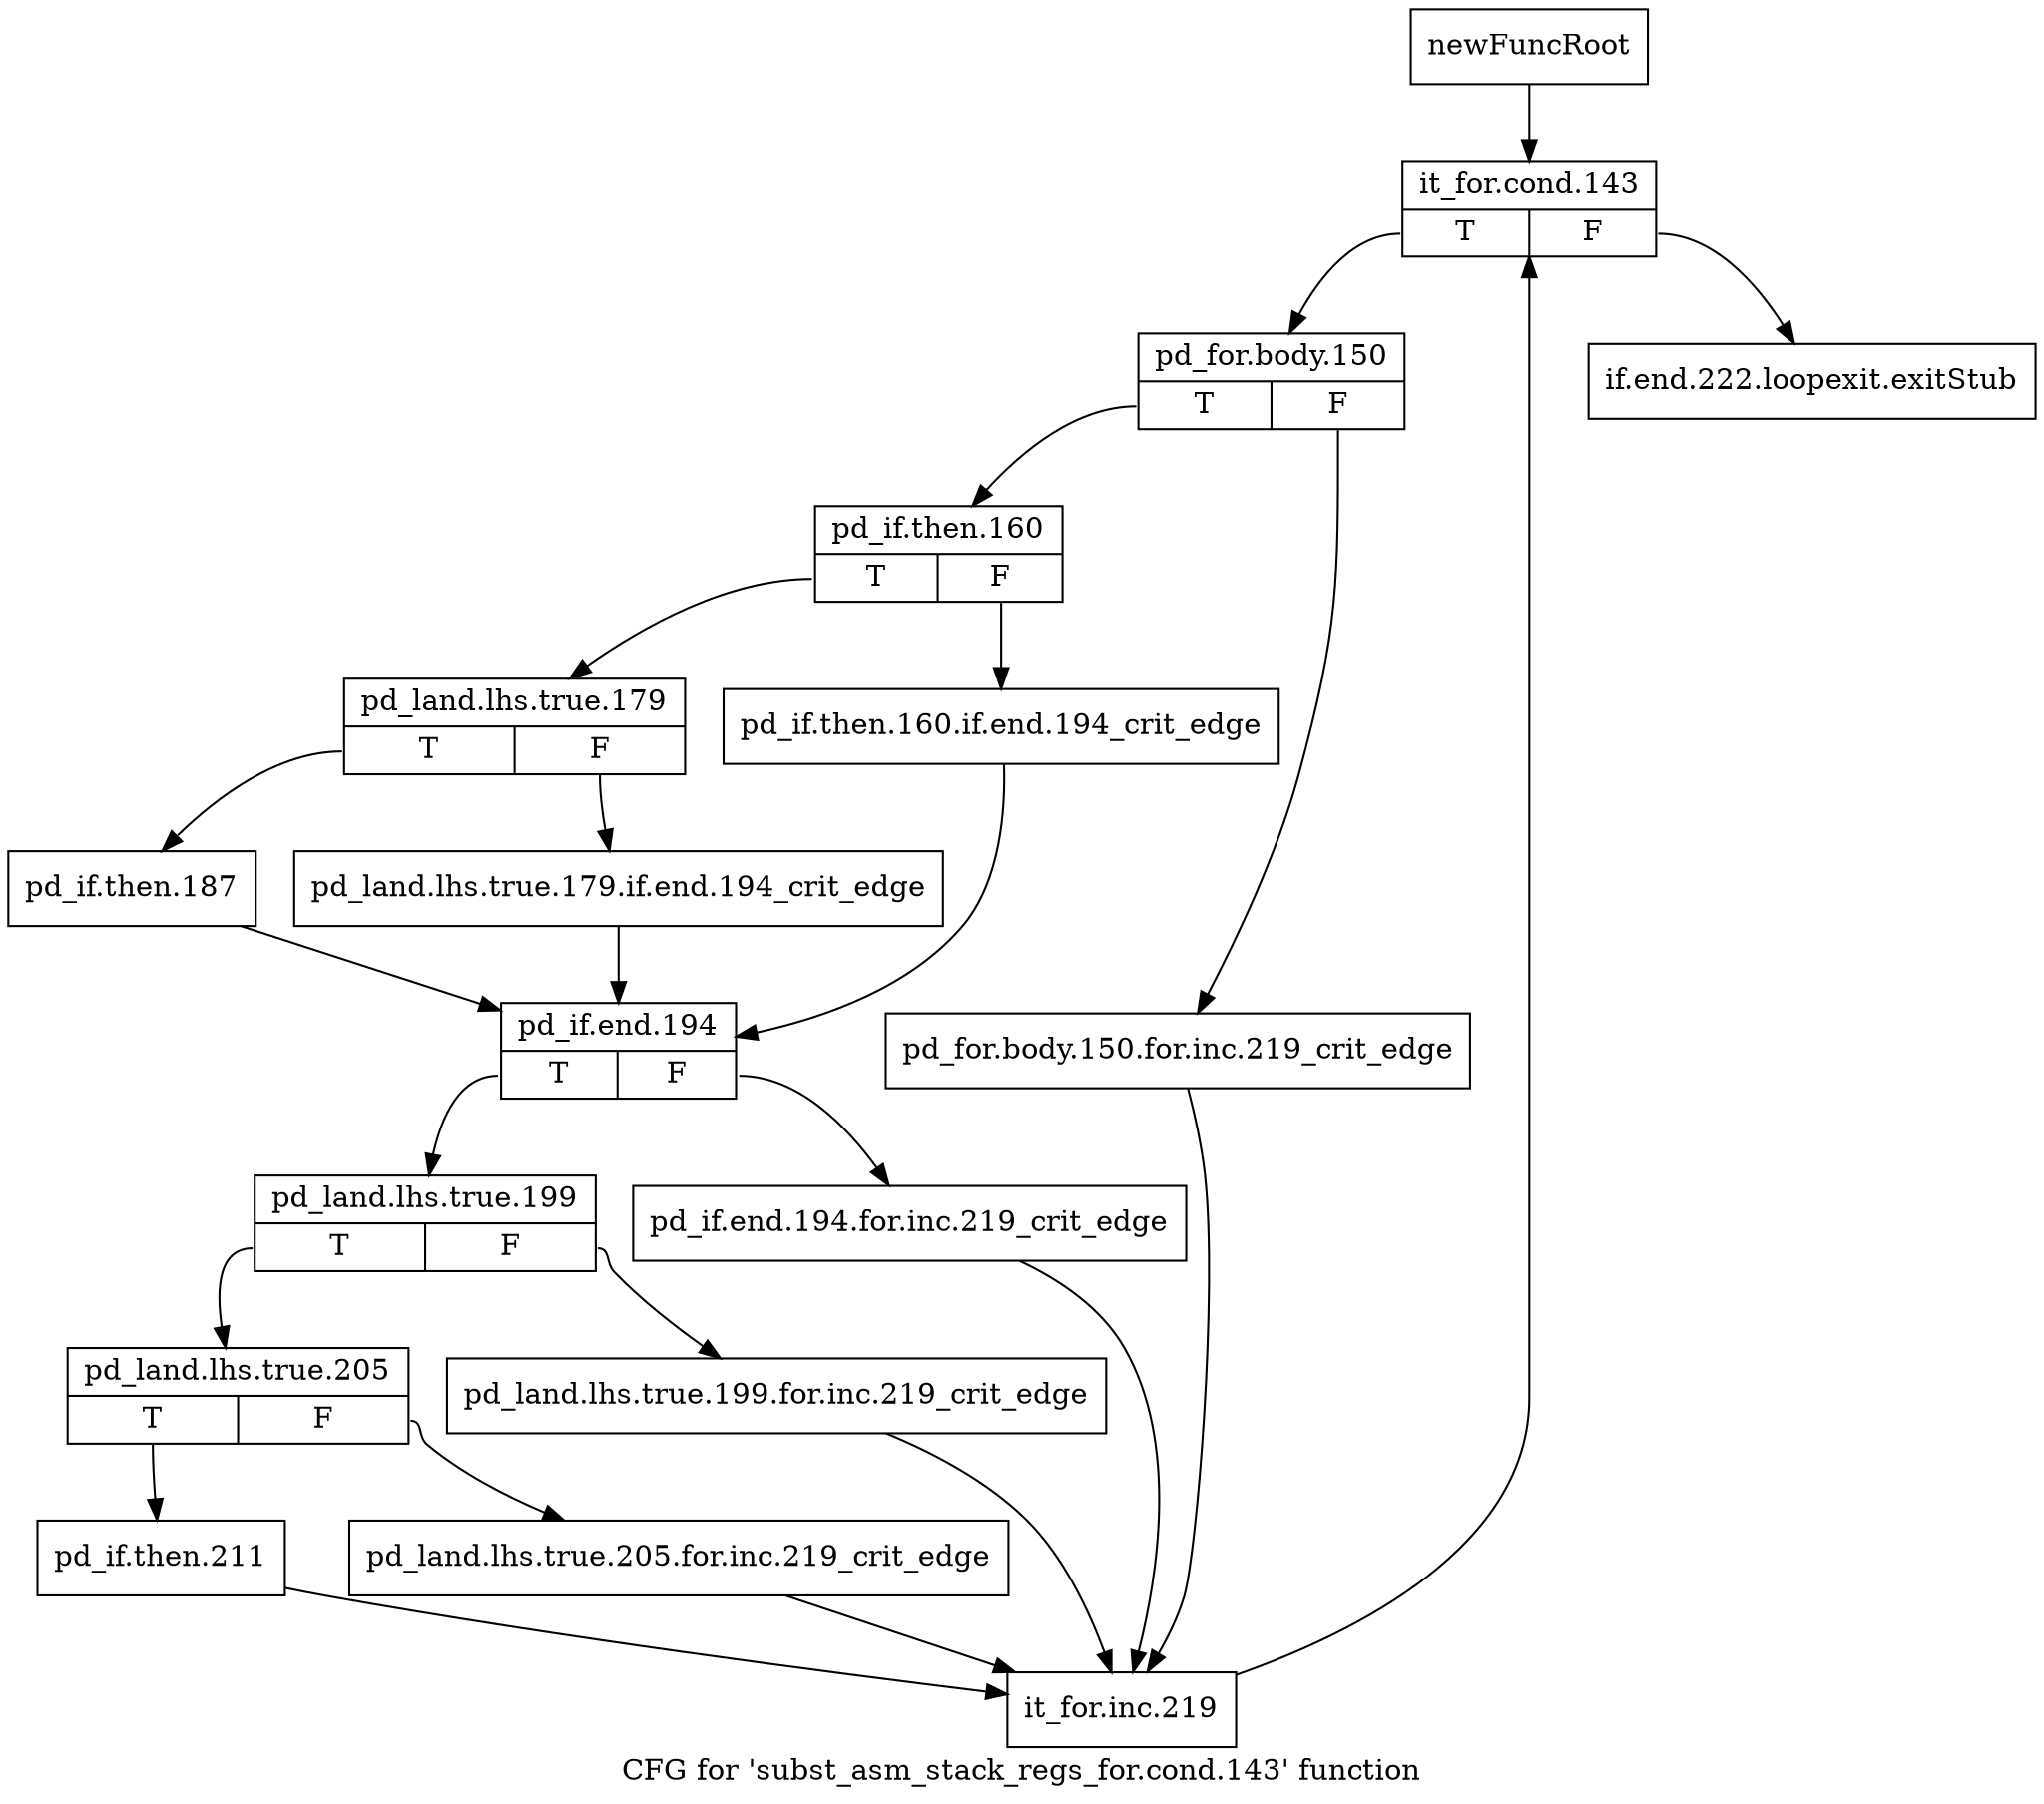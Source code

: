 digraph "CFG for 'subst_asm_stack_regs_for.cond.143' function" {
	label="CFG for 'subst_asm_stack_regs_for.cond.143' function";

	Node0xb925780 [shape=record,label="{newFuncRoot}"];
	Node0xb925780 -> Node0xb925820;
	Node0xb9257d0 [shape=record,label="{if.end.222.loopexit.exitStub}"];
	Node0xb925820 [shape=record,label="{it_for.cond.143|{<s0>T|<s1>F}}"];
	Node0xb925820:s0 -> Node0xb925870;
	Node0xb925820:s1 -> Node0xb9257d0;
	Node0xb925870 [shape=record,label="{pd_for.body.150|{<s0>T|<s1>F}}"];
	Node0xb925870:s0 -> Node0xb925910;
	Node0xb925870:s1 -> Node0xb9258c0;
	Node0xb9258c0 [shape=record,label="{pd_for.body.150.for.inc.219_crit_edge}"];
	Node0xb9258c0 -> Node0xb925cd0;
	Node0xb925910 [shape=record,label="{pd_if.then.160|{<s0>T|<s1>F}}"];
	Node0xb925910:s0 -> Node0xb9259b0;
	Node0xb925910:s1 -> Node0xb925960;
	Node0xb925960 [shape=record,label="{pd_if.then.160.if.end.194_crit_edge}"];
	Node0xb925960 -> Node0xb925aa0;
	Node0xb9259b0 [shape=record,label="{pd_land.lhs.true.179|{<s0>T|<s1>F}}"];
	Node0xb9259b0:s0 -> Node0xb925a50;
	Node0xb9259b0:s1 -> Node0xb925a00;
	Node0xb925a00 [shape=record,label="{pd_land.lhs.true.179.if.end.194_crit_edge}"];
	Node0xb925a00 -> Node0xb925aa0;
	Node0xb925a50 [shape=record,label="{pd_if.then.187}"];
	Node0xb925a50 -> Node0xb925aa0;
	Node0xb925aa0 [shape=record,label="{pd_if.end.194|{<s0>T|<s1>F}}"];
	Node0xb925aa0:s0 -> Node0xb925b40;
	Node0xb925aa0:s1 -> Node0xb925af0;
	Node0xb925af0 [shape=record,label="{pd_if.end.194.for.inc.219_crit_edge}"];
	Node0xb925af0 -> Node0xb925cd0;
	Node0xb925b40 [shape=record,label="{pd_land.lhs.true.199|{<s0>T|<s1>F}}"];
	Node0xb925b40:s0 -> Node0xb925be0;
	Node0xb925b40:s1 -> Node0xb925b90;
	Node0xb925b90 [shape=record,label="{pd_land.lhs.true.199.for.inc.219_crit_edge}"];
	Node0xb925b90 -> Node0xb925cd0;
	Node0xb925be0 [shape=record,label="{pd_land.lhs.true.205|{<s0>T|<s1>F}}"];
	Node0xb925be0:s0 -> Node0xb925c80;
	Node0xb925be0:s1 -> Node0xb925c30;
	Node0xb925c30 [shape=record,label="{pd_land.lhs.true.205.for.inc.219_crit_edge}"];
	Node0xb925c30 -> Node0xb925cd0;
	Node0xb925c80 [shape=record,label="{pd_if.then.211}"];
	Node0xb925c80 -> Node0xb925cd0;
	Node0xb925cd0 [shape=record,label="{it_for.inc.219}"];
	Node0xb925cd0 -> Node0xb925820;
}
